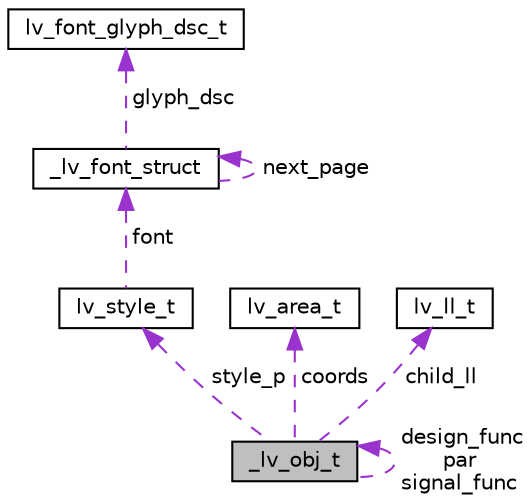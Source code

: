 digraph "_lv_obj_t"
{
 // LATEX_PDF_SIZE
  edge [fontname="Helvetica",fontsize="10",labelfontname="Helvetica",labelfontsize="10"];
  node [fontname="Helvetica",fontsize="10",shape=record];
  Node1 [label="_lv_obj_t",height=0.2,width=0.4,color="black", fillcolor="grey75", style="filled", fontcolor="black",tooltip=" "];
  Node2 -> Node1 [dir="back",color="darkorchid3",fontsize="10",style="dashed",label=" style_p" ,fontname="Helvetica"];
  Node2 [label="lv_style_t",height=0.2,width=0.4,color="black", fillcolor="white", style="filled",URL="$structlv__style__t.html",tooltip=" "];
  Node3 -> Node2 [dir="back",color="darkorchid3",fontsize="10",style="dashed",label=" font" ,fontname="Helvetica"];
  Node3 [label="_lv_font_struct",height=0.2,width=0.4,color="black", fillcolor="white", style="filled",URL="$struct__lv__font__struct.html",tooltip=" "];
  Node4 -> Node3 [dir="back",color="darkorchid3",fontsize="10",style="dashed",label=" glyph_dsc" ,fontname="Helvetica"];
  Node4 [label="lv_font_glyph_dsc_t",height=0.2,width=0.4,color="black", fillcolor="white", style="filled",URL="$structlv__font__glyph__dsc__t.html",tooltip=" "];
  Node3 -> Node3 [dir="back",color="darkorchid3",fontsize="10",style="dashed",label=" next_page" ,fontname="Helvetica"];
  Node1 -> Node1 [dir="back",color="darkorchid3",fontsize="10",style="dashed",label=" design_func\npar\nsignal_func" ,fontname="Helvetica"];
  Node5 -> Node1 [dir="back",color="darkorchid3",fontsize="10",style="dashed",label=" coords" ,fontname="Helvetica"];
  Node5 [label="lv_area_t",height=0.2,width=0.4,color="black", fillcolor="white", style="filled",URL="$structlv__area__t.html",tooltip=" "];
  Node6 -> Node1 [dir="back",color="darkorchid3",fontsize="10",style="dashed",label=" child_ll" ,fontname="Helvetica"];
  Node6 [label="lv_ll_t",height=0.2,width=0.4,color="black", fillcolor="white", style="filled",URL="$structlv__ll__t.html",tooltip=" "];
}
